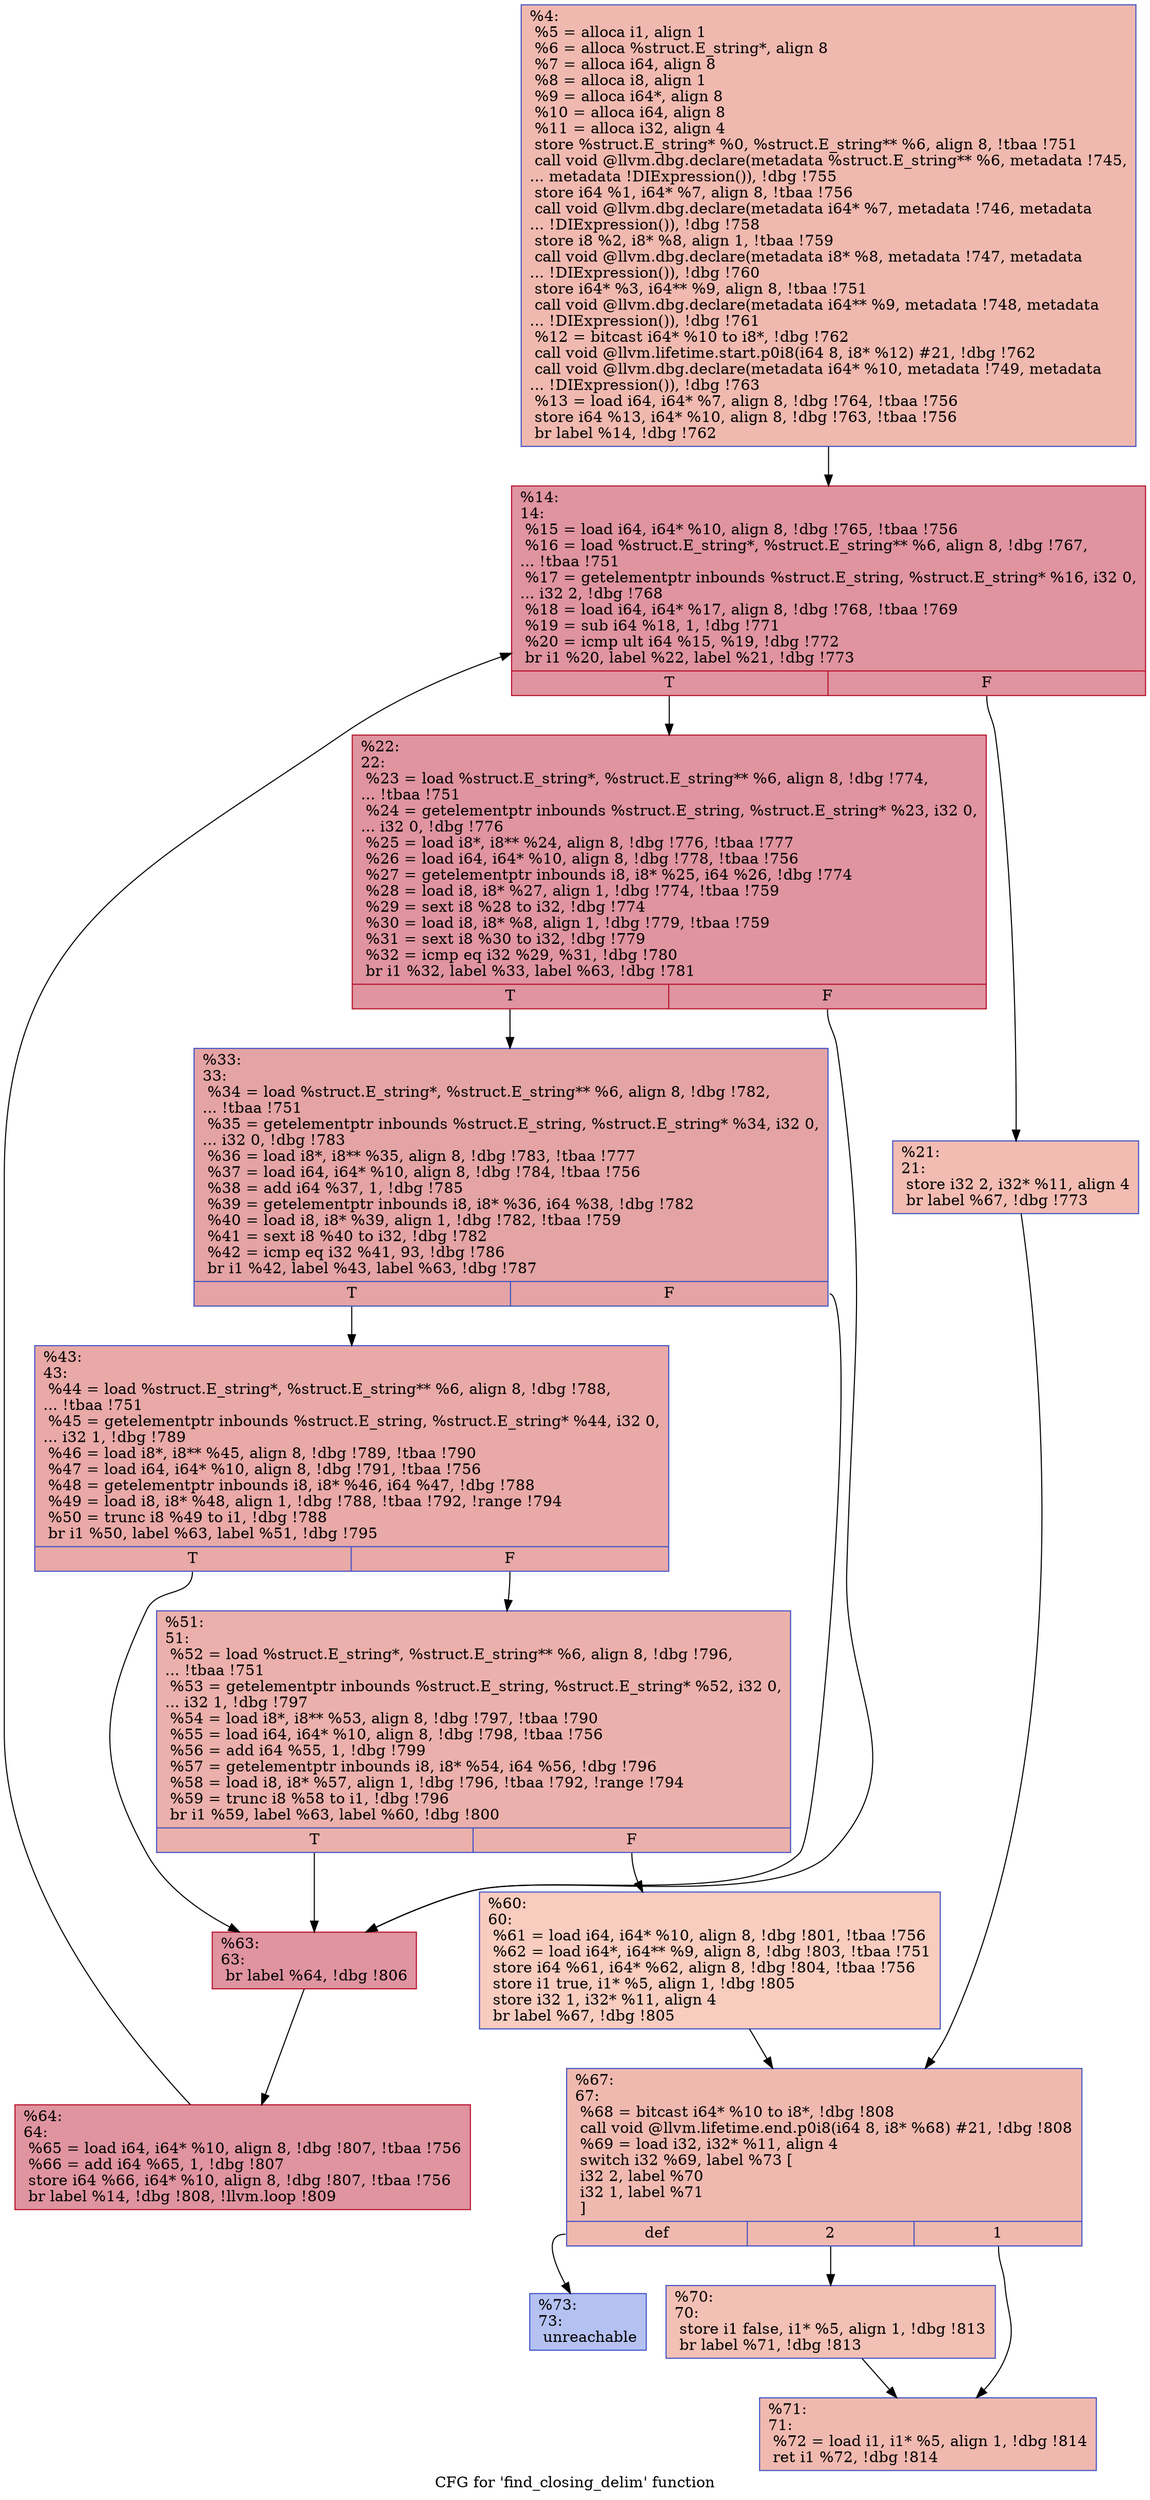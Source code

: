 digraph "CFG for 'find_closing_delim' function" {
	label="CFG for 'find_closing_delim' function";

	Node0x1184b10 [shape=record,color="#3d50c3ff", style=filled, fillcolor="#de614d70",label="{%4:\l  %5 = alloca i1, align 1\l  %6 = alloca %struct.E_string*, align 8\l  %7 = alloca i64, align 8\l  %8 = alloca i8, align 1\l  %9 = alloca i64*, align 8\l  %10 = alloca i64, align 8\l  %11 = alloca i32, align 4\l  store %struct.E_string* %0, %struct.E_string** %6, align 8, !tbaa !751\l  call void @llvm.dbg.declare(metadata %struct.E_string** %6, metadata !745,\l... metadata !DIExpression()), !dbg !755\l  store i64 %1, i64* %7, align 8, !tbaa !756\l  call void @llvm.dbg.declare(metadata i64* %7, metadata !746, metadata\l... !DIExpression()), !dbg !758\l  store i8 %2, i8* %8, align 1, !tbaa !759\l  call void @llvm.dbg.declare(metadata i8* %8, metadata !747, metadata\l... !DIExpression()), !dbg !760\l  store i64* %3, i64** %9, align 8, !tbaa !751\l  call void @llvm.dbg.declare(metadata i64** %9, metadata !748, metadata\l... !DIExpression()), !dbg !761\l  %12 = bitcast i64* %10 to i8*, !dbg !762\l  call void @llvm.lifetime.start.p0i8(i64 8, i8* %12) #21, !dbg !762\l  call void @llvm.dbg.declare(metadata i64* %10, metadata !749, metadata\l... !DIExpression()), !dbg !763\l  %13 = load i64, i64* %7, align 8, !dbg !764, !tbaa !756\l  store i64 %13, i64* %10, align 8, !dbg !763, !tbaa !756\l  br label %14, !dbg !762\l}"];
	Node0x1184b10 -> Node0x1184c20;
	Node0x1184c20 [shape=record,color="#b70d28ff", style=filled, fillcolor="#b70d2870",label="{%14:\l14:                                               \l  %15 = load i64, i64* %10, align 8, !dbg !765, !tbaa !756\l  %16 = load %struct.E_string*, %struct.E_string** %6, align 8, !dbg !767,\l... !tbaa !751\l  %17 = getelementptr inbounds %struct.E_string, %struct.E_string* %16, i32 0,\l... i32 2, !dbg !768\l  %18 = load i64, i64* %17, align 8, !dbg !768, !tbaa !769\l  %19 = sub i64 %18, 1, !dbg !771\l  %20 = icmp ult i64 %15, %19, !dbg !772\l  br i1 %20, label %22, label %21, !dbg !773\l|{<s0>T|<s1>F}}"];
	Node0x1184c20:s0 -> Node0x1184cc0;
	Node0x1184c20:s1 -> Node0x1184c70;
	Node0x1184c70 [shape=record,color="#3d50c3ff", style=filled, fillcolor="#e1675170",label="{%21:\l21:                                               \l  store i32 2, i32* %11, align 4\l  br label %67, !dbg !773\l}"];
	Node0x1184c70 -> Node0x1184ef0;
	Node0x1184cc0 [shape=record,color="#b70d28ff", style=filled, fillcolor="#b70d2870",label="{%22:\l22:                                               \l  %23 = load %struct.E_string*, %struct.E_string** %6, align 8, !dbg !774,\l... !tbaa !751\l  %24 = getelementptr inbounds %struct.E_string, %struct.E_string* %23, i32 0,\l... i32 0, !dbg !776\l  %25 = load i8*, i8** %24, align 8, !dbg !776, !tbaa !777\l  %26 = load i64, i64* %10, align 8, !dbg !778, !tbaa !756\l  %27 = getelementptr inbounds i8, i8* %25, i64 %26, !dbg !774\l  %28 = load i8, i8* %27, align 1, !dbg !774, !tbaa !759\l  %29 = sext i8 %28 to i32, !dbg !774\l  %30 = load i8, i8* %8, align 1, !dbg !779, !tbaa !759\l  %31 = sext i8 %30 to i32, !dbg !779\l  %32 = icmp eq i32 %29, %31, !dbg !780\l  br i1 %32, label %33, label %63, !dbg !781\l|{<s0>T|<s1>F}}"];
	Node0x1184cc0:s0 -> Node0x1184d10;
	Node0x1184cc0:s1 -> Node0x1184e50;
	Node0x1184d10 [shape=record,color="#3d50c3ff", style=filled, fillcolor="#c32e3170",label="{%33:\l33:                                               \l  %34 = load %struct.E_string*, %struct.E_string** %6, align 8, !dbg !782,\l... !tbaa !751\l  %35 = getelementptr inbounds %struct.E_string, %struct.E_string* %34, i32 0,\l... i32 0, !dbg !783\l  %36 = load i8*, i8** %35, align 8, !dbg !783, !tbaa !777\l  %37 = load i64, i64* %10, align 8, !dbg !784, !tbaa !756\l  %38 = add i64 %37, 1, !dbg !785\l  %39 = getelementptr inbounds i8, i8* %36, i64 %38, !dbg !782\l  %40 = load i8, i8* %39, align 1, !dbg !782, !tbaa !759\l  %41 = sext i8 %40 to i32, !dbg !782\l  %42 = icmp eq i32 %41, 93, !dbg !786\l  br i1 %42, label %43, label %63, !dbg !787\l|{<s0>T|<s1>F}}"];
	Node0x1184d10:s0 -> Node0x1184d60;
	Node0x1184d10:s1 -> Node0x1184e50;
	Node0x1184d60 [shape=record,color="#3d50c3ff", style=filled, fillcolor="#ca3b3770",label="{%43:\l43:                                               \l  %44 = load %struct.E_string*, %struct.E_string** %6, align 8, !dbg !788,\l... !tbaa !751\l  %45 = getelementptr inbounds %struct.E_string, %struct.E_string* %44, i32 0,\l... i32 1, !dbg !789\l  %46 = load i8*, i8** %45, align 8, !dbg !789, !tbaa !790\l  %47 = load i64, i64* %10, align 8, !dbg !791, !tbaa !756\l  %48 = getelementptr inbounds i8, i8* %46, i64 %47, !dbg !788\l  %49 = load i8, i8* %48, align 1, !dbg !788, !tbaa !792, !range !794\l  %50 = trunc i8 %49 to i1, !dbg !788\l  br i1 %50, label %63, label %51, !dbg !795\l|{<s0>T|<s1>F}}"];
	Node0x1184d60:s0 -> Node0x1184e50;
	Node0x1184d60:s1 -> Node0x1184db0;
	Node0x1184db0 [shape=record,color="#3d50c3ff", style=filled, fillcolor="#d24b4070",label="{%51:\l51:                                               \l  %52 = load %struct.E_string*, %struct.E_string** %6, align 8, !dbg !796,\l... !tbaa !751\l  %53 = getelementptr inbounds %struct.E_string, %struct.E_string* %52, i32 0,\l... i32 1, !dbg !797\l  %54 = load i8*, i8** %53, align 8, !dbg !797, !tbaa !790\l  %55 = load i64, i64* %10, align 8, !dbg !798, !tbaa !756\l  %56 = add i64 %55, 1, !dbg !799\l  %57 = getelementptr inbounds i8, i8* %54, i64 %56, !dbg !796\l  %58 = load i8, i8* %57, align 1, !dbg !796, !tbaa !792, !range !794\l  %59 = trunc i8 %58 to i1, !dbg !796\l  br i1 %59, label %63, label %60, !dbg !800\l|{<s0>T|<s1>F}}"];
	Node0x1184db0:s0 -> Node0x1184e50;
	Node0x1184db0:s1 -> Node0x1184e00;
	Node0x1184e00 [shape=record,color="#3d50c3ff", style=filled, fillcolor="#f08b6e70",label="{%60:\l60:                                               \l  %61 = load i64, i64* %10, align 8, !dbg !801, !tbaa !756\l  %62 = load i64*, i64** %9, align 8, !dbg !803, !tbaa !751\l  store i64 %61, i64* %62, align 8, !dbg !804, !tbaa !756\l  store i1 true, i1* %5, align 1, !dbg !805\l  store i32 1, i32* %11, align 4\l  br label %67, !dbg !805\l}"];
	Node0x1184e00 -> Node0x1184ef0;
	Node0x1184e50 [shape=record,color="#b70d28ff", style=filled, fillcolor="#b70d2870",label="{%63:\l63:                                               \l  br label %64, !dbg !806\l}"];
	Node0x1184e50 -> Node0x1184ea0;
	Node0x1184ea0 [shape=record,color="#b70d28ff", style=filled, fillcolor="#b70d2870",label="{%64:\l64:                                               \l  %65 = load i64, i64* %10, align 8, !dbg !807, !tbaa !756\l  %66 = add i64 %65, 1, !dbg !807\l  store i64 %66, i64* %10, align 8, !dbg !807, !tbaa !756\l  br label %14, !dbg !808, !llvm.loop !809\l}"];
	Node0x1184ea0 -> Node0x1184c20;
	Node0x1184ef0 [shape=record,color="#3d50c3ff", style=filled, fillcolor="#de614d70",label="{%67:\l67:                                               \l  %68 = bitcast i64* %10 to i8*, !dbg !808\l  call void @llvm.lifetime.end.p0i8(i64 8, i8* %68) #21, !dbg !808\l  %69 = load i32, i32* %11, align 4\l  switch i32 %69, label %73 [\l    i32 2, label %70\l    i32 1, label %71\l  ]\l|{<s0>def|<s1>2|<s2>1}}"];
	Node0x1184ef0:s0 -> Node0x1184fe0;
	Node0x1184ef0:s1 -> Node0x1184f40;
	Node0x1184ef0:s2 -> Node0x1184f90;
	Node0x1184f40 [shape=record,color="#3d50c3ff", style=filled, fillcolor="#e5705870",label="{%70:\l70:                                               \l  store i1 false, i1* %5, align 1, !dbg !813\l  br label %71, !dbg !813\l}"];
	Node0x1184f40 -> Node0x1184f90;
	Node0x1184f90 [shape=record,color="#3d50c3ff", style=filled, fillcolor="#de614d70",label="{%71:\l71:                                               \l  %72 = load i1, i1* %5, align 1, !dbg !814\l  ret i1 %72, !dbg !814\l}"];
	Node0x1184fe0 [shape=record,color="#3d50c3ff", style=filled, fillcolor="#5572df70",label="{%73:\l73:                                               \l  unreachable\l}"];
}

